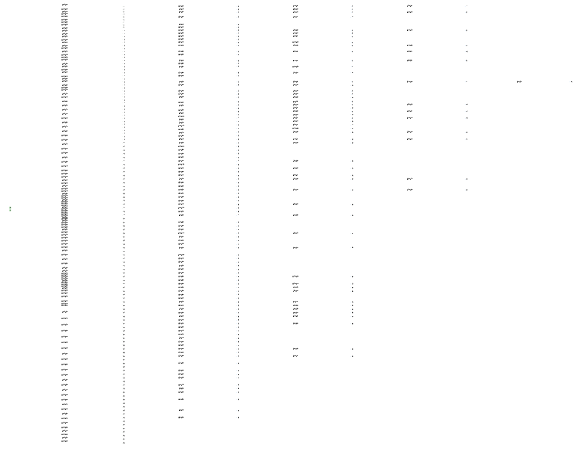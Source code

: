 digraph D {
rankdir=LR
size="4,3"
ratio="fill"
node[color="black",shape="square",fillcolor="darkseagreen3",style="filled"]
 0
 N1
 node[color="black",shape="circle",style=""]
 
edge[style="solid"]
edge[style="solid"]
0->1[label="c=1624.0,t=80.0",color="darkseagreen3"] 
edge[style="solid"]
1->38[label="c=80.0,t=281.0",color="dodgerblue2"] 
edge[style="solid"]
38->97[label="c=70.0,t=62.0",color="dodgerblue2"] 
edge[style="solid"]
97->110[label="c=40.0,t=52.0",color="dodgerblue2"] 
edge[style="solid"]
0->2[label="c=1624.0,t=160.0",color="darkseagreen3"] 
edge[style="solid"]
2->56[label="c=72.0,t=84.0",color="dodgerblue2"] 
edge[style="solid"]
56->70[label="c=55.0,t=182.0",color="dodgerblue2"] 
edge[style="solid"]
0->3[label="c=1624.0,t=72.0",color="darkseagreen3"] 
edge[style="solid"]
3->24[label="c=5.0,t=36.0",color="dodgerblue2"] 
edge[style="solid"]
24->47[label="c=84.0,t=147.0",color="dodgerblue2"] 
edge[style="solid"]
47->69[label="c=28.0,t=200.0",color="dodgerblue2"] 
edge[style="solid"]
0->4[label="c=1624.0,t=201.0",color="darkseagreen3"] 
edge[style="solid"]
0->5[label="c=1624.0,t=130.0",color="darkseagreen3"] 
edge[style="solid"]
5->54[label="c=93.0,t=267.0",color="dodgerblue2"] 
edge[style="solid"]
54->101[label="c=8.0,t=70.0",color="dodgerblue2"] 
edge[style="solid"]
0->6[label="c=1624.0,t=237.0",color="darkseagreen3"] 
edge[style="solid"]
0->7[label="c=1624.0,t=133.0",color="darkseagreen3"] 
edge[style="solid"]
0->8[label="c=1624.0,t=234.0",color="darkseagreen3"] 
edge[style="solid"]
8->68[label="c=20.0,t=62.0",color="dodgerblue2"] 
edge[style="solid"]
0->9[label="c=1624.0,t=50.0",color="darkseagreen3"] 
edge[style="solid"]
9->30[label="c=52.0,t=121.0",color="dodgerblue2"] 
edge[style="solid"]
0->10[label="c=1624.0,t=54.0",color="darkseagreen3"] 
edge[style="solid"]
10->39[label="c=76.0,t=122.0",color="dodgerblue2"] 
edge[style="solid"]
39->62[label="c=40.0,t=133.0",color="dodgerblue2"] 
edge[style="solid"]
62->85[label="c=31.0,t=124.0",color="dodgerblue2"] 
edge[style="solid"]
0->11[label="c=1624.0,t=30.0",color="darkseagreen3"] 
edge[style="solid"]
11->41[label="c=88.0,t=279.0",color="dodgerblue2"] 
edge[style="solid"]
41->93[label="c=71.0,t=137.0",color="dodgerblue2"] 
edge[style="solid"]
0->12[label="c=1624.0,t=29.0",color="darkseagreen3"] 
edge[style="solid"]
12->29[label="c=65.0,t=179.0",color="dodgerblue2"] 
edge[style="solid"]
29->67[label="c=46.0,t=97.0",color="dodgerblue2"] 
edge[style="solid"]
0->13[label="c=1624.0,t=180.0",color="darkseagreen3"] 
edge[style="solid"]
13->64[label="c=46.0,t=169.0",color="dodgerblue2"] 
edge[style="solid"]
0->14[label="c=1624.0,t=18.0",color="darkseagreen3"] 
edge[style="solid"]
14->28[label="c=39.0,t=170.0",color="dodgerblue2"] 
edge[style="solid"]
28->82[label="c=122.0,t=251.0",color="dodgerblue2"] 
edge[style="solid"]
0->15[label="c=1624.0,t=16.0",color="darkseagreen3"] 
edge[style="solid"]
15->21[label="c=17.0,t=116.0",color="dodgerblue2"] 
edge[style="solid"]
21->60[label="c=44.0,t=113.0",color="dodgerblue2"] 
edge[style="solid"]
60->72[label="c=11.0,t=152.0",color="dodgerblue2"] 
edge[style="solid"]
0->16[label="c=1624.0,t=192.0",color="darkseagreen3"] 
edge[style="solid"]
0->17[label="c=1624.0,t=24.0",color="darkseagreen3"] 
edge[style="solid"]
17->31[label="c=40.0,t=232.0",color="dodgerblue2"] 
edge[style="solid"]
31->80[label="c=25.0,t=76.0",color="dodgerblue2"] 
edge[style="solid"]
80->103[label="c=20.0,t=37.0",color="dodgerblue2"] 
edge[style="solid"]
0->18[label="c=1624.0,t=204.0",color="darkseagreen3"] 
edge[style="solid"]
18->81[label="c=68.0,t=132.0",color="dodgerblue2"] 
edge[style="solid"]
0->19[label="c=1624.0,t=145.0",color="darkseagreen3"] 
edge[style="solid"]
0->20[label="c=1624.0,t=134.0",color="darkseagreen3"] 
edge[style="solid"]
20->63[label="c=47.0,t=66.0",color="dodgerblue2"] 
edge[style="solid"]
63->73[label="c=87.0,t=72.0",color="dodgerblue2"] 
edge[style="solid"]
73->95[label="c=52.0,t=93.0",color="dodgerblue2"] 
edge[style="solid"]
0->22[label="c=1624.0,t=29.0",color="darkseagreen3"] 
edge[style="solid"]
22->40[label="c=51.0,t=252.0",color="dodgerblue2"] 
edge[style="solid"]
0->23[label="c=1624.0,t=96.0",color="darkseagreen3"] 
edge[style="solid"]
23->49[label="c=7.0,t=33.0",color="dodgerblue2"] 
edge[style="solid"]
49->71[label="c=103.0,t=296.0",color="dodgerblue2"] 
edge[style="solid"]
0->25[label="c=1624.0,t=132.0",color="darkseagreen3"] 
edge[style="solid"]
0->26[label="c=1624.0,t=81.0",color="darkseagreen3"] 
edge[style="solid"]
26->55[label="c=47.0,t=250.0",color="dodgerblue2"] 
edge[style="solid"]
55->107[label="c=41.0,t=131.0",color="dodgerblue2"] 
edge[style="solid"]
0->27[label="c=1624.0,t=212.0",color="darkseagreen3"] 
edge[style="solid"]
27->76[label="c=36.0,t=106.0",color="dodgerblue2"] 
edge[style="solid"]
0->32[label="c=1624.0,t=68.0",color="darkseagreen3"] 
edge[style="solid"]
0->33[label="c=1624.0,t=34.0",color="darkseagreen3"] 
edge[style="solid"]
33->48[label="c=10.0,t=35.0",color="dodgerblue2"] 
edge[style="solid"]
48->61[label="c=45.0,t=63.0",color="dodgerblue2"] 
edge[style="solid"]
61->77[label="c=97.0,t=162.0",color="dodgerblue2"] 
edge[style="solid"]
77->106[label="c=50.0,t=97.0",color="dodgerblue2"] 
edge[style="solid"]
0->34[label="c=1624.0,t=65.0",color="darkseagreen3"] 
edge[style="solid"]
34->59[label="c=43.0,t=210.0",color="dodgerblue2"] 
edge[style="solid"]
59->108[label="c=90.0,t=110.0",color="dodgerblue2"] 
edge[style="solid"]
0->35[label="c=1624.0,t=138.0",color="darkseagreen3"] 
edge[style="solid"]
0->36[label="c=1624.0,t=140.0",color="darkseagreen3"] 
edge[style="solid"]
36->84[label="c=90.0,t=106.0",color="dodgerblue2"] 
edge[style="solid"]
84->92[label="c=13.0,t=112.0",color="dodgerblue2"] 
edge[style="solid"]
0->37[label="c=1624.0,t=42.0",color="darkseagreen3"] 
edge[style="solid"]
37->53[label="c=44.0,t=180.0",color="dodgerblue2"] 
edge[style="solid"]
53->91[label="c=42.0,t=207.0",color="dodgerblue2"] 
edge[style="solid"]
0->42[label="c=1624.0,t=170.0",color="darkseagreen3"] 
edge[style="solid"]
42->75[label="c=25.0,t=85.0",color="dodgerblue2"] 
edge[style="solid"]
75->102[label="c=29.0,t=165.0",color="dodgerblue2"] 
edge[style="solid"]
0->43[label="c=1624.0,t=36.0",color="darkseagreen3"] 
edge[style="solid"]
0->44[label="c=1624.0,t=92.0",color="darkseagreen3"] 
edge[style="solid"]
44->66[label="c=22.0,t=167.0",color="dodgerblue2"] 
edge[style="solid"]
66->98[label="c=6.0,t=199.0",color="dodgerblue2"] 
edge[style="solid"]
0->45[label="c=1624.0,t=44.0",color="darkseagreen3"] 
edge[style="solid"]
45->57[label="c=11.0,t=93.0",color="dodgerblue2"] 
edge[style="solid"]
57->78[label="c=69.0,t=110.0",color="dodgerblue2"] 
edge[style="solid"]
78->109[label="c=109.0,t=115.0",color="dodgerblue2"] 
edge[style="solid"]
0->46[label="c=1624.0,t=72.0",color="darkseagreen3"] 
edge[style="solid"]
0->50[label="c=1624.0,t=118.0",color="darkseagreen3"] 
edge[style="solid"]
50->83[label="c=82.0,t=249.0",color="dodgerblue2"] 
edge[style="solid"]
83->130[label="c=46.0,t=91.0",color="dodgerblue2"] 
edge[style="solid"]
0->51[label="c=1624.0,t=35.0",color="darkseagreen3"] 
edge[style="solid"]
51->65[label="c=39.0,t=83.0",color="dodgerblue2"] 
edge[style="solid"]
65->88[label="c=92.0,t=153.0",color="dodgerblue2"] 
edge[style="solid"]
88->114[label="c=26.0,t=73.0",color="dodgerblue2"] 
edge[style="solid"]
0->52[label="c=1624.0,t=44.0",color="darkseagreen3"] 
edge[style="solid"]
52->87[label="c=147.0,t=220.0",color="dodgerblue2"] 
edge[style="solid"]
87->112[label="c=18.0,t=181.0",color="dodgerblue2"] 
edge[style="solid"]
0->58[label="c=1624.0,t=83.0",color="darkseagreen3"] 
edge[style="solid"]
58->74[label="c=46.0,t=65.0",color="dodgerblue2"] 
edge[style="solid"]
74->86[label="c=9.0,t=43.0",color="dodgerblue2"] 
edge[style="solid"]
86->105[label="c=51.0,t=271.0",color="dodgerblue2"] 
edge[style="solid"]
0->79[label="c=1624.0,t=166.0",color="darkseagreen3"] 
edge[style="solid"]
79->121[label="c=42.0,t=69.0",color="dodgerblue2"] 
edge[style="solid"]
121->138[label="c=80.0,t=217.0",color="dodgerblue2"] 
edge[style="solid"]
0->89[label="c=1624.0,t=163.0",color="darkseagreen3"] 
edge[style="solid"]
89->137[label="c=110.0,t=174.0",color="dodgerblue2"] 
edge[style="solid"]
137->171[label="c=89.0,t=77.0",color="dodgerblue2"] 
edge[style="solid"]
0->90[label="c=1624.0,t=44.0",color="darkseagreen3"] 
edge[style="solid"]
90->111[label="c=60.0,t=269.0",color="dodgerblue2"] 
edge[style="solid"]
111->177[label="c=124.0,t=156.0",color="dodgerblue2"] 
edge[style="solid"]
0->94[label="c=1624.0,t=121.0",color="darkseagreen3"] 
edge[style="solid"]
94->120[label="c=22.0,t=42.0",color="dodgerblue2"] 
edge[style="solid"]
120->136[label="c=92.0,t=123.0",color="dodgerblue2"] 
edge[style="solid"]
136->160[label="c=45.0,t=161.0",color="dodgerblue2"] 
edge[style="solid"]
0->96[label="c=1624.0,t=208.0",color="darkseagreen3"] 
edge[style="solid"]
96->146[label="c=87.0,t=190.0",color="dodgerblue2"] 
edge[style="solid"]
0->99[label="c=1624.0,t=90.0",color="darkseagreen3"] 
edge[style="solid"]
99->125[label="c=59.0,t=84.0",color="dodgerblue2"] 
edge[style="solid"]
125->132[label="c=17.0,t=41.0",color="dodgerblue2"] 
edge[style="solid"]
132->141[label="c=29.0,t=221.0",color="dodgerblue2"] 
edge[style="solid"]
0->100[label="c=1624.0,t=155.0",color="darkseagreen3"] 
edge[style="solid"]
100->127[label="c=2.0,t=136.0",color="dodgerblue2"] 
edge[style="solid"]
127->169[label="c=72.0,t=116.0",color="dodgerblue2"] 
edge[style="solid"]
0->104[label="c=1624.0,t=114.0",color="darkseagreen3"] 
edge[style="solid"]
104->139[label="c=124.0,t=267.0",color="dodgerblue2"] 
edge[style="solid"]
0->113[label="c=1624.0,t=188.0",color="darkseagreen3"] 
edge[style="solid"]
113->164[label="c=81.0,t=259.0",color="dodgerblue2"] 
edge[style="solid"]
0->115[label="c=1624.0,t=132.0",color="darkseagreen3"] 
edge[style="solid"]
115->145[label="c=70.0,t=275.0",color="dodgerblue2"] 
edge[style="solid"]
0->116[label="c=1624.0,t=210.0",color="darkseagreen3"] 
edge[style="solid"]
116->167[label="c=85.0,t=248.0",color="dodgerblue2"] 
edge[style="solid"]
0->117[label="c=1624.0,t=61.0",color="darkseagreen3"] 
edge[style="solid"]
117->140[label="c=85.0,t=127.0",color="dodgerblue2"] 
edge[style="solid"]
140->158[label="c=46.0,t=253.0",color="dodgerblue2"] 
edge[style="solid"]
0->118[label="c=1624.0,t=216.0",color="darkseagreen3"] 
edge[style="solid"]
118->183[label="c=102.0,t=145.0",color="dodgerblue2"] 
edge[style="solid"]
0->119[label="c=1624.0,t=21.0",color="darkseagreen3"] 
edge[style="solid"]
119->131[label="c=68.0,t=176.0",color="dodgerblue2"] 
edge[style="solid"]
131->173[label="c=81.0,t=160.0",color="dodgerblue2"] 
edge[style="solid"]
0->122[label="c=1624.0,t=134.0",color="darkseagreen3"] 
edge[style="solid"]
122->163[label="c=65.0,t=268.0",color="dodgerblue2"] 
edge[style="solid"]
0->123[label="c=1624.0,t=174.0",color="darkseagreen3"] 
edge[style="solid"]
123->166[label="c=39.0,t=117.0",color="dodgerblue2"] 
edge[style="solid"]
166->196[label="c=39.0,t=81.0",color="dodgerblue2"] 
edge[style="solid"]
0->124[label="c=1624.0,t=33.0",color="darkseagreen3"] 
edge[style="solid"]
124->134[label="c=42.0,t=90.0",color="dodgerblue2"] 
edge[style="solid"]
134->152[label="c=34.0,t=103.0",color="dodgerblue2"] 
edge[style="solid"]
152->182[label="c=55.0,t=174.0",color="dodgerblue2"] 
edge[style="solid"]
0->126[label="c=1624.0,t=140.0",color="darkseagreen3"] 
edge[style="solid"]
126->162[label="c=59.0,t=228.0",color="dodgerblue2"] 
edge[style="solid"]
0->128[label="c=1624.0,t=216.0",color="darkseagreen3"] 
edge[style="solid"]
128->192[label="c=56.0,t=138.0",color="dodgerblue2"] 
edge[style="solid"]
0->129[label="c=1624.0,t=26.0",color="darkseagreen3"] 
edge[style="solid"]
129->143[label="c=103.0,t=92.0",color="dodgerblue2"] 
edge[style="solid"]
143->161[label="c=34.0,t=110.0",color="dodgerblue2"] 
edge[style="solid"]
161->200[label="c=147.0,t=132.0",color="dodgerblue2"] 
edge[style="solid"]
0->133[label="c=1624.0,t=194.0",color="darkseagreen3"] 
edge[style="solid"]
133->191[label="c=39.0,t=247.0",color="dodgerblue2"] 
edge[style="solid"]
0->135[label="c=1624.0,t=193.0",color="darkseagreen3"] 
edge[style="solid"]
135->193[label="c=67.0,t=168.0",color="dodgerblue2"] 
edge[style="solid"]
0->142[label="c=1624.0,t=147.0",color="darkseagreen3"] 
edge[style="solid"]
142->181[label="c=13.0,t=166.0",color="dodgerblue2"] 
edge[style="solid"]
0->144[label="c=1624.0,t=18.0",color="darkseagreen3"] 
edge[style="solid"]
144->155[label="c=40.0,t=114.0",color="dodgerblue2"] 
edge[style="solid"]
155->185[label="c=39.0,t=200.0",color="dodgerblue2"] 
edge[style="solid"]
0->147[label="c=1624.0,t=187.0",color="darkseagreen3"] 
edge[style="solid"]
147->203[label="c=120.0,t=241.0",color="dodgerblue2"] 
edge[style="solid"]
0->148[label="c=1624.0,t=150.0",color="darkseagreen3"] 
edge[style="solid"]
148->195[label="c=81.0,t=115.0",color="dodgerblue2"] 
edge[style="solid"]
0->149[label="c=1624.0,t=187.0",color="darkseagreen3"] 
edge[style="solid"]
149->197[label="c=37.0,t=55.0",color="dodgerblue2"] 
edge[style="solid"]
197->206[label="c=31.0,t=195.0",color="dodgerblue2"] 
edge[style="solid"]
0->150[label="c=1624.0,t=218.0",color="darkseagreen3"] 
edge[style="solid"]
0->151[label="c=1624.0,t=113.0",color="darkseagreen3"] 
edge[style="solid"]
151->194[label="c=74.0,t=265.0",color="dodgerblue2"] 
edge[style="solid"]
0->153[label="c=1624.0,t=62.0",color="darkseagreen3"] 
edge[style="solid"]
153->187[label="c=87.0,t=301.0",color="dodgerblue2"] 
edge[style="solid"]
0->154[label="c=1624.0,t=236.0",color="darkseagreen3"] 
edge[style="solid"]
154->210[label="c=79.0,t=167.0",color="dodgerblue2"] 
edge[style="solid"]
0->156[label="c=1624.0,t=37.0",color="darkseagreen3"] 
edge[style="solid"]
156->179[label="c=108.0,t=177.0",color="dodgerblue2"] 
edge[style="solid"]
179->207[label="c=43.0,t=114.0",color="dodgerblue2"] 
edge[style="solid"]
0->157[label="c=1624.0,t=120.0",color="darkseagreen3"] 
edge[style="solid"]
157->189[label="c=4.0,t=73.0",color="dodgerblue2"] 
edge[style="solid"]
0->159[label="c=1624.0,t=156.0",color="darkseagreen3"] 
edge[style="solid"]
159->201[label="c=41.0,t=210.0",color="dodgerblue2"] 
edge[style="solid"]
0->165[label="c=1624.0,t=165.0",color="darkseagreen3"] 
edge[style="solid"]
165->211[label="c=68.0,t=214.0",color="dodgerblue2"] 
edge[style="solid"]
0->168[label="c=1624.0,t=39.0",color="darkseagreen3"] 
edge[style="solid"]
168->186[label="c=37.0,t=65.0",color="dodgerblue2"] 
edge[style="solid"]
186->199[label="c=30.0,t=137.0",color="dodgerblue2"] 
edge[style="solid"]
0->170[label="c=1624.0,t=188.0",color="darkseagreen3"] 
edge[style="solid"]
0->172[label="c=1624.0,t=140.0",color="darkseagreen3"] 
edge[style="solid"]
172->216[label="c=100.0,t=228.0",color="dodgerblue2"] 
edge[style="solid"]
0->174[label="c=1624.0,t=219.0",color="darkseagreen3"] 
edge[style="solid"]
174->219[label="c=45.0,t=114.0",color="dodgerblue2"] 
edge[style="solid"]
0->175[label="c=1624.0,t=119.0",color="darkseagreen3"] 
edge[style="solid"]
175->212[label="c=93.0,t=279.0",color="dodgerblue2"] 
edge[style="solid"]
0->176[label="c=1624.0,t=131.0",color="darkseagreen3"] 
edge[style="solid"]
176->205[label="c=8.0,t=139.0",color="dodgerblue2"] 
edge[style="solid"]
0->178[label="c=1624.0,t=166.0",color="darkseagreen3"] 
edge[style="solid"]
178->213[label="c=29.0,t=130.0",color="dodgerblue2"] 
edge[style="solid"]
0->180[label="c=1624.0,t=64.0",color="darkseagreen3"] 
edge[style="solid"]
180->202[label="c=50.0,t=270.0",color="dodgerblue2"] 
edge[style="solid"]
0->184[label="c=1624.0,t=161.0",color="darkseagreen3"] 
edge[style="solid"]
184->220[label="c=72.0,t=153.0",color="dodgerblue2"] 
edge[style="solid"]
220->251[label="c=119.0,t=151.0",color="dodgerblue2"] 
edge[style="solid"]
0->188[label="c=1624.0,t=40.0",color="darkseagreen3"] 
edge[style="solid"]
188->198[label="c=32.0,t=253.0",color="dodgerblue2"] 
edge[style="solid"]
0->190[label="c=1624.0,t=133.0",color="darkseagreen3"] 
edge[style="solid"]
190->215[label="c=56.0,t=123.0",color="dodgerblue2"] 
edge[style="solid"]
215->244[label="c=139.0,t=217.0",color="dodgerblue2"] 
edge[style="solid"]
0->204[label="c=1624.0,t=63.0",color="darkseagreen3"] 
edge[style="solid"]
204->217[label="c=27.0,t=243.0",color="dodgerblue2"] 
edge[style="solid"]
217->262[label="c=41.0,t=149.0",color="dodgerblue2"] 
edge[style="solid"]
0->208[label="c=1624.0,t=34.0",color="darkseagreen3"] 
edge[style="solid"]
208->221[label="c=48.0,t=198.0",color="dodgerblue2"] 
edge[style="solid"]
221->253[label="c=49.0,t=201.0",color="dodgerblue2"] 
edge[style="solid"]
0->209[label="c=1624.0,t=179.0",color="darkseagreen3"] 
edge[style="solid"]
209->249[label="c=63.0,t=233.0",color="dodgerblue2"] 
edge[style="solid"]
0->214[label="c=1624.0,t=197.0",color="darkseagreen3"] 
edge[style="solid"]
214->257[label="c=66.0,t=212.0",color="dodgerblue2"] 
edge[style="solid"]
0->218[label="c=1624.0,t=188.0",color="darkseagreen3"] 
edge[style="solid"]
218->263[label="c=80.0,t=89.0",color="dodgerblue2"] 
edge[style="solid"]
263->276[label="c=7.0,t=111.0",color="dodgerblue2"] 
edge[style="solid"]
0->222[label="c=1624.0,t=168.0",color="darkseagreen3"] 
edge[style="solid"]
222->254[label="c=35.0,t=101.0",color="dodgerblue2"] 
edge[style="solid"]
254->291[label="c=73.0,t=138.0",color="dodgerblue2"] 
edge[style="solid"]
0->223[label="c=1624.0,t=88.0",color="darkseagreen3"] 
edge[style="solid"]
223->245[label="c=74.0,t=65.0",color="dodgerblue2"] 
edge[style="solid"]
245->260[label="c=75.0,t=245.0",color="dodgerblue2"] 
edge[style="solid"]
0->224[label="c=1624.0,t=160.0",color="darkseagreen3"] 
edge[style="solid"]
224->267[label="c=86.0,t=132.0",color="dodgerblue2"] 
edge[style="solid"]
267->293[label="c=86.0,t=151.0",color="dodgerblue2"] 
edge[style="solid"]
0->225[label="c=1624.0,t=159.0",color="darkseagreen3"] 
edge[style="solid"]
225->255[label="c=22.0,t=52.0",color="dodgerblue2"] 
edge[style="solid"]
255->272[label="c=34.0,t=65.0",color="dodgerblue2"] 
edge[style="solid"]
0->226[label="c=1624.0,t=159.0",color="darkseagreen3"] 
edge[style="solid"]
226->259[label="c=36.0,t=176.0",color="dodgerblue2"] 
edge[style="solid"]
0->227[label="c=1624.0,t=89.0",color="darkseagreen3"] 
edge[style="solid"]
227->246[label="c=39.0,t=115.0",color="dodgerblue2"] 
edge[style="solid"]
246->285[label="c=98.0,t=233.0",color="dodgerblue2"] 
edge[style="solid"]
0->228[label="c=1624.0,t=154.0",color="darkseagreen3"] 
edge[style="solid"]
228->264[label="c=33.0,t=189.0",color="dodgerblue2"] 
edge[style="solid"]
0->229[label="c=1624.0,t=167.0",color="darkseagreen3"] 
edge[style="solid"]
229->271[label="c=62.0,t=174.0",color="dodgerblue2"] 
edge[style="solid"]
0->230[label="c=1624.0,t=219.0",color="darkseagreen3"] 
edge[style="solid"]
230->282[label="c=10.0,t=179.0",color="dodgerblue2"] 
edge[style="solid"]
0->231[label="c=1624.0,t=207.0",color="darkseagreen3"] 
edge[style="solid"]
231->283[label="c=46.0,t=70.0",color="dodgerblue2"] 
edge[style="solid"]
0->232[label="c=1624.0,t=112.0",color="darkseagreen3"] 
edge[style="solid"]
232->256[label="c=41.0,t=167.0",color="dodgerblue2"] 
edge[style="solid"]
0->233[label="c=1624.0,t=131.0",color="darkseagreen3"] 
edge[style="solid"]
233->278[label="c=88.0,t=202.0",color="dodgerblue2"] 
edge[style="solid"]
0->234[label="c=1624.0,t=96.0",color="darkseagreen3"] 
edge[style="solid"]
234->261[label="c=62.0,t=120.0",color="dodgerblue2"] 
edge[style="solid"]
261->288[label="c=50.0,t=123.0",color="dodgerblue2"] 
edge[style="solid"]
0->235[label="c=1624.0,t=141.0",color="darkseagreen3"] 
edge[style="solid"]
235->274[label="c=41.0,t=181.0",color="dodgerblue2"] 
edge[style="solid"]
0->236[label="c=1624.0,t=145.0",color="darkseagreen3"] 
edge[style="solid"]
236->279[label="c=64.0,t=130.0",color="dodgerblue2"] 
edge[style="solid"]
279->300[label="c=38.0,t=71.0",color="dodgerblue2"] 
edge[style="solid"]
0->237[label="c=1624.0,t=232.0",color="darkseagreen3"] 
edge[style="solid"]
0->238[label="c=1624.0,t=200.0",color="darkseagreen3"] 
edge[style="solid"]
238->292[label="c=47.0,t=139.0",color="dodgerblue2"] 
edge[style="solid"]
0->239[label="c=1624.0,t=234.0",color="darkseagreen3"] 
edge[style="solid"]
0->240[label="c=1624.0,t=134.0",color="darkseagreen3"] 
edge[style="solid"]
240->281[label="c=46.0,t=212.0",color="dodgerblue2"] 
edge[style="solid"]
0->241[label="c=1624.0,t=68.0",color="darkseagreen3"] 
edge[style="solid"]
241->266[label="c=79.0,t=261.0",color="dodgerblue2"] 
edge[style="solid"]
0->242[label="c=1624.0,t=134.0",color="darkseagreen3"] 
edge[style="solid"]
242->277[label="c=45.0,t=134.0",color="dodgerblue2"] 
edge[style="solid"]
0->243[label="c=1624.0,t=232.0",color="darkseagreen3"] 
edge[style="solid"]
0->247[label="c=1624.0,t=100.0",color="darkseagreen3"] 
edge[style="solid"]
247->290[label="c=82.0,t=174.0",color="dodgerblue2"] 
edge[style="solid"]
0->248[label="c=1624.0,t=208.0",color="darkseagreen3"] 
edge[style="solid"]
248->299[label="c=43.0,t=55.0",color="dodgerblue2"] 
edge[style="solid"]
0->250[label="c=1624.0,t=85.0",color="darkseagreen3"] 
edge[style="solid"]
250->284[label="c=64.0,t=123.0",color="dodgerblue2"] 
edge[style="solid"]
0->252[label="c=1624.0,t=239.0",color="darkseagreen3"] 
edge[style="solid"]
0->258[label="c=1624.0,t=61.0",color="darkseagreen3"] 
edge[style="solid"]
258->289[label="c=85.0,t=295.0",color="dodgerblue2"] 
edge[style="solid"]
0->265[label="c=1624.0,t=218.0",color="darkseagreen3"] 
edge[style="solid"]
0->268[label="c=1624.0,t=228.0",color="darkseagreen3"] 
edge[style="solid"]
0->269[label="c=1624.0,t=19.0",color="darkseagreen3"] 
edge[style="solid"]
269->286[label="c=58.0,t=92.0",color="dodgerblue2"] 
edge[style="solid"]
0->270[label="c=1624.0,t=210.0",color="darkseagreen3"] 
edge[style="solid"]
0->273[label="c=1624.0,t=55.0",color="darkseagreen3"] 
edge[style="solid"]
273->295[label="c=53.0,t=248.0",color="dodgerblue2"] 
edge[style="solid"]
0->275[label="c=1624.0,t=240.0",color="darkseagreen3"] 
edge[style="solid"]
0->280[label="c=1624.0,t=200.0",color="darkseagreen3"] 
edge[style="solid"]
0->287[label="c=1624.0,t=156.0",color="darkseagreen3"] 
edge[style="solid"]
0->294[label="c=1624.0,t=67.0",color="darkseagreen3"] 
edge[style="solid"]
0->296[label="c=1624.0,t=188.0",color="darkseagreen3"] 
edge[style="solid"]
0->297[label="c=1624.0,t=96.0",color="darkseagreen3"] 
edge[style="solid"]
0->298[label="c=1624.0,t=188.0",color="darkseagreen3"] 
}